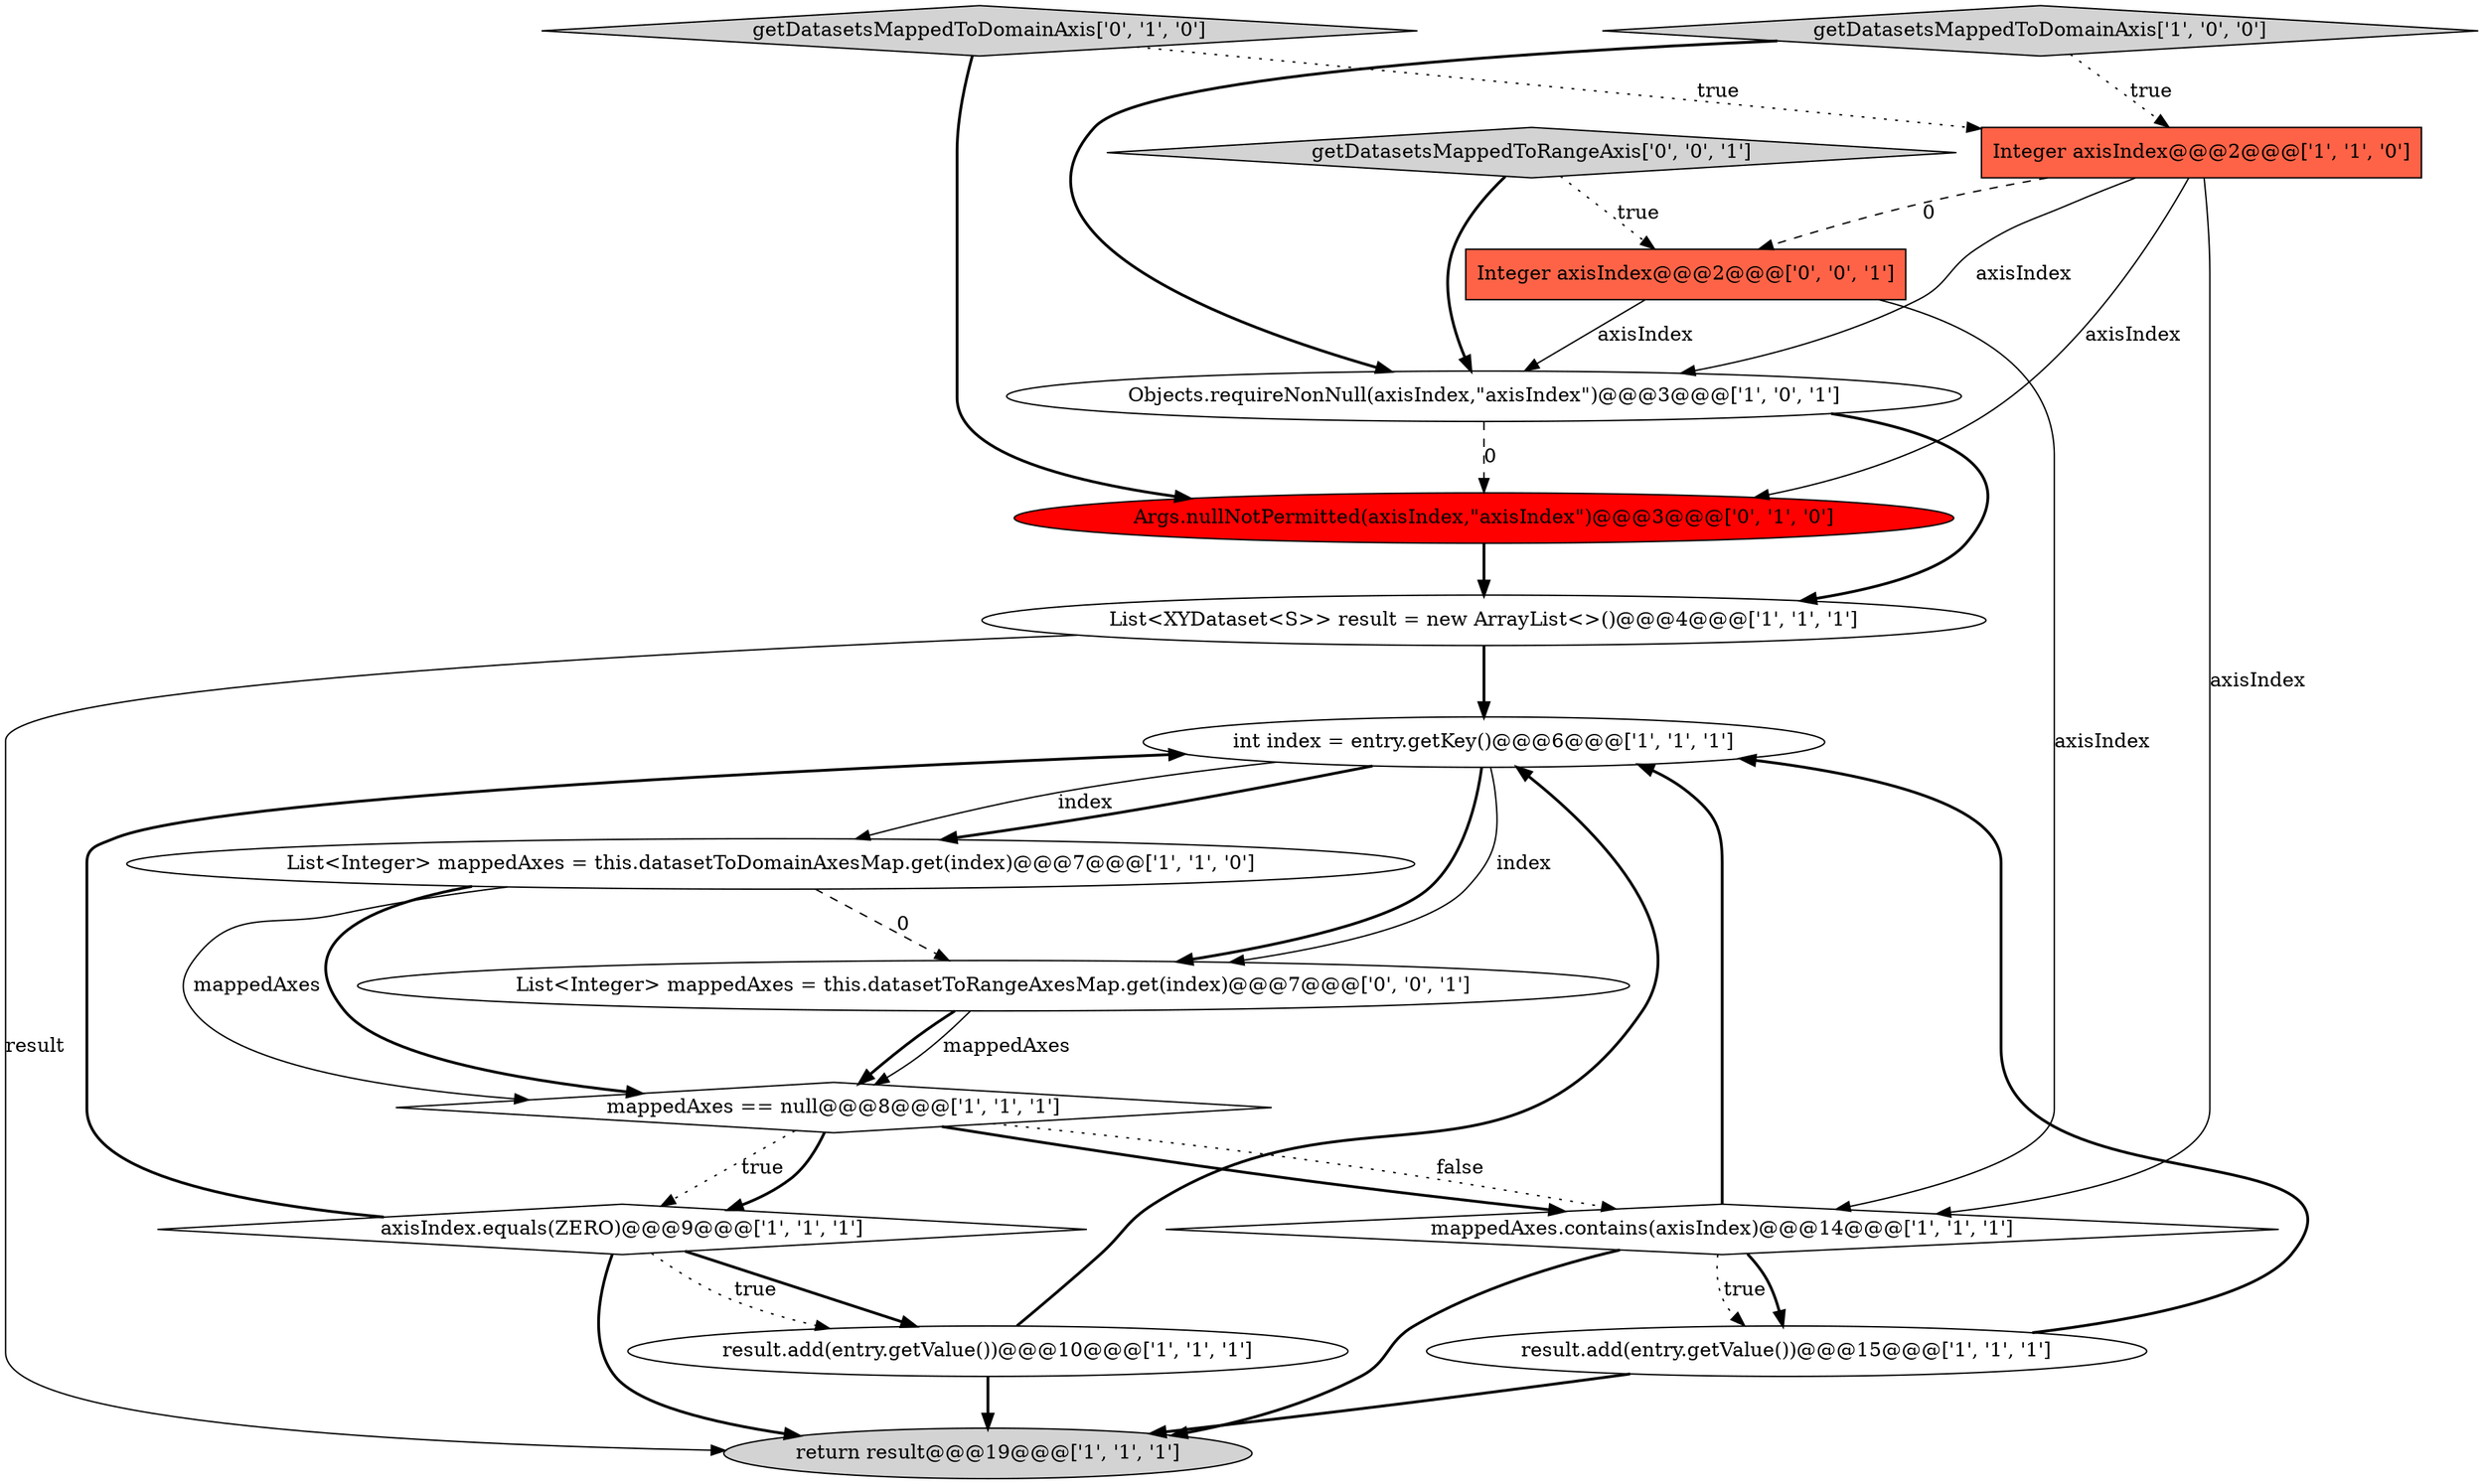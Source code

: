 digraph {
1 [style = filled, label = "List<XYDataset<S>> result = new ArrayList<>()@@@4@@@['1', '1', '1']", fillcolor = white, shape = ellipse image = "AAA0AAABBB1BBB"];
13 [style = filled, label = "getDatasetsMappedToDomainAxis['0', '1', '0']", fillcolor = lightgray, shape = diamond image = "AAA0AAABBB2BBB"];
5 [style = filled, label = "getDatasetsMappedToDomainAxis['1', '0', '0']", fillcolor = lightgray, shape = diamond image = "AAA0AAABBB1BBB"];
15 [style = filled, label = "getDatasetsMappedToRangeAxis['0', '0', '1']", fillcolor = lightgray, shape = diamond image = "AAA0AAABBB3BBB"];
8 [style = filled, label = "List<Integer> mappedAxes = this.datasetToDomainAxesMap.get(index)@@@7@@@['1', '1', '0']", fillcolor = white, shape = ellipse image = "AAA0AAABBB1BBB"];
12 [style = filled, label = "Args.nullNotPermitted(axisIndex,\"axisIndex\")@@@3@@@['0', '1', '0']", fillcolor = red, shape = ellipse image = "AAA1AAABBB2BBB"];
16 [style = filled, label = "Integer axisIndex@@@2@@@['0', '0', '1']", fillcolor = tomato, shape = box image = "AAA0AAABBB3BBB"];
14 [style = filled, label = "List<Integer> mappedAxes = this.datasetToRangeAxesMap.get(index)@@@7@@@['0', '0', '1']", fillcolor = white, shape = ellipse image = "AAA0AAABBB3BBB"];
2 [style = filled, label = "axisIndex.equals(ZERO)@@@9@@@['1', '1', '1']", fillcolor = white, shape = diamond image = "AAA0AAABBB1BBB"];
3 [style = filled, label = "return result@@@19@@@['1', '1', '1']", fillcolor = lightgray, shape = ellipse image = "AAA0AAABBB1BBB"];
4 [style = filled, label = "int index = entry.getKey()@@@6@@@['1', '1', '1']", fillcolor = white, shape = ellipse image = "AAA0AAABBB1BBB"];
9 [style = filled, label = "mappedAxes.contains(axisIndex)@@@14@@@['1', '1', '1']", fillcolor = white, shape = diamond image = "AAA0AAABBB1BBB"];
6 [style = filled, label = "result.add(entry.getValue())@@@10@@@['1', '1', '1']", fillcolor = white, shape = ellipse image = "AAA0AAABBB1BBB"];
11 [style = filled, label = "Objects.requireNonNull(axisIndex,\"axisIndex\")@@@3@@@['1', '0', '1']", fillcolor = white, shape = ellipse image = "AAA0AAABBB1BBB"];
10 [style = filled, label = "mappedAxes == null@@@8@@@['1', '1', '1']", fillcolor = white, shape = diamond image = "AAA0AAABBB1BBB"];
0 [style = filled, label = "result.add(entry.getValue())@@@15@@@['1', '1', '1']", fillcolor = white, shape = ellipse image = "AAA0AAABBB1BBB"];
7 [style = filled, label = "Integer axisIndex@@@2@@@['1', '1', '0']", fillcolor = tomato, shape = box image = "AAA0AAABBB1BBB"];
0->3 [style = bold, label=""];
6->3 [style = bold, label=""];
8->10 [style = bold, label=""];
1->4 [style = bold, label=""];
4->14 [style = bold, label=""];
8->10 [style = solid, label="mappedAxes"];
9->0 [style = dotted, label="true"];
7->9 [style = solid, label="axisIndex"];
9->0 [style = bold, label=""];
11->1 [style = bold, label=""];
2->6 [style = bold, label=""];
14->10 [style = solid, label="mappedAxes"];
7->16 [style = dashed, label="0"];
2->3 [style = bold, label=""];
1->3 [style = solid, label="result"];
4->8 [style = solid, label="index"];
9->4 [style = bold, label=""];
7->12 [style = solid, label="axisIndex"];
14->10 [style = bold, label=""];
13->7 [style = dotted, label="true"];
8->14 [style = dashed, label="0"];
11->12 [style = dashed, label="0"];
15->16 [style = dotted, label="true"];
12->1 [style = bold, label=""];
2->4 [style = bold, label=""];
16->9 [style = solid, label="axisIndex"];
6->4 [style = bold, label=""];
13->12 [style = bold, label=""];
7->11 [style = solid, label="axisIndex"];
16->11 [style = solid, label="axisIndex"];
15->11 [style = bold, label=""];
10->2 [style = dotted, label="true"];
0->4 [style = bold, label=""];
2->6 [style = dotted, label="true"];
5->7 [style = dotted, label="true"];
9->3 [style = bold, label=""];
4->8 [style = bold, label=""];
10->9 [style = dotted, label="false"];
10->2 [style = bold, label=""];
10->9 [style = bold, label=""];
5->11 [style = bold, label=""];
4->14 [style = solid, label="index"];
}
